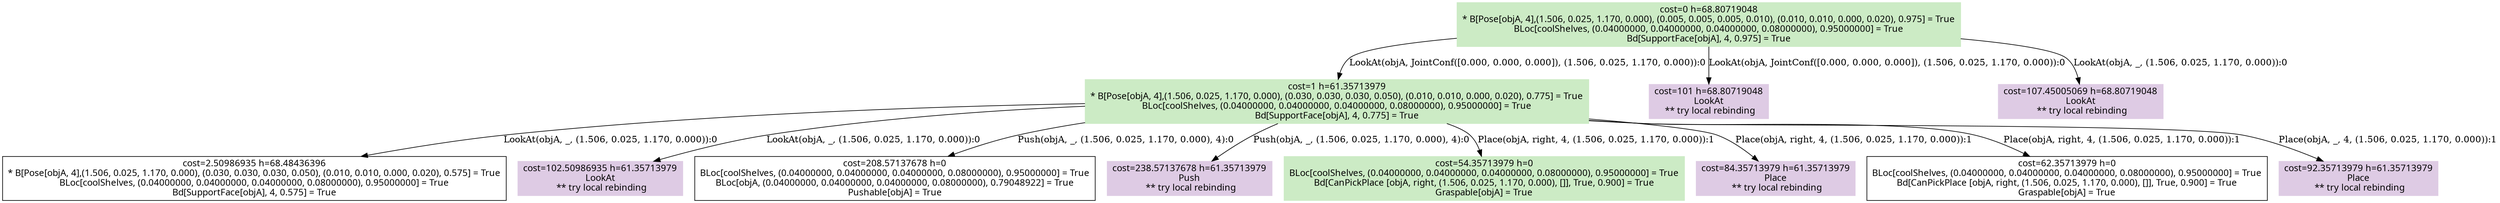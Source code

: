 digraph G {
    ordering=out;
    node [fontname=HelveticaBold];
    "342" [shape=box, style=filled, colorscheme=pastel16, color=2, label="cost=0 h=68.80719048\n* B[Pose[objA, 4],(1.506, 0.025, 1.170, 0.000), (0.005, 0.005, 0.005, 0.010), (0.010, 0.010, 0.000, 0.020), 0.975] = True\nBLoc[coolShelves, (0.04000000, 0.04000000, 0.04000000, 0.08000000), 0.95000000] = True\nBd[SupportFace[objA], 4, 0.975] = True\n"];
    "342" [shape=box, label="cost=0 h=68.80719048\n* B[Pose[objA, 4],(1.506, 0.025, 1.170, 0.000), (0.005, 0.005, 0.005, 0.010), (0.010, 0.010, 0.000, 0.020), 0.975] = True\nBLoc[coolShelves, (0.04000000, 0.04000000, 0.04000000, 0.08000000), 0.95000000] = True\nBd[SupportFace[objA], 4, 0.975] = True\n"];
    "426" [shape=box, label="cost=1 h=61.35713979\n* B[Pose[objA, 4],(1.506, 0.025, 1.170, 0.000), (0.030, 0.030, 0.030, 0.050), (0.010, 0.010, 0.000, 0.020), 0.775] = True\nBLoc[coolShelves, (0.04000000, 0.04000000, 0.04000000, 0.08000000), 0.95000000] = True\nBd[SupportFace[objA], 4, 0.775] = True\n"];
    "342" -> "426"[label="LookAt(objA, JointConf([0.000, 0.000, 0.000]), (1.506, 0.025, 1.170, 0.000)):0"];
    "342" [shape=box, label="cost=0 h=68.80719048\n* B[Pose[objA, 4],(1.506, 0.025, 1.170, 0.000), (0.005, 0.005, 0.005, 0.010), (0.010, 0.010, 0.000, 0.020), 0.975] = True\nBLoc[coolShelves, (0.04000000, 0.04000000, 0.04000000, 0.08000000), 0.95000000] = True\nBd[SupportFace[objA], 4, 0.975] = True\n"];
    "427" [shape=box, style=filled, colorscheme=pastel16, color=4, label="cost=101 h=68.80719048\nLookAt\n ** try local rebinding"];
    "342" -> "427"[label="LookAt(objA, JointConf([0.000, 0.000, 0.000]), (1.506, 0.025, 1.170, 0.000)):0"];
    "342" [shape=box, label="cost=0 h=68.80719048\n* B[Pose[objA, 4],(1.506, 0.025, 1.170, 0.000), (0.005, 0.005, 0.005, 0.010), (0.010, 0.010, 0.000, 0.020), 0.975] = True\nBLoc[coolShelves, (0.04000000, 0.04000000, 0.04000000, 0.08000000), 0.95000000] = True\nBd[SupportFace[objA], 4, 0.975] = True\n"];
    "429" [shape=box, style=filled, colorscheme=pastel16, color=4, label="cost=107.45005069 h=68.80719048\nLookAt\n ** try local rebinding"];
    "342" -> "429"[label="LookAt(objA, _, (1.506, 0.025, 1.170, 0.000)):0"];
    "426" [shape=box, style=filled, colorscheme=pastel16, color=2, label="cost=1 h=61.35713979\n* B[Pose[objA, 4],(1.506, 0.025, 1.170, 0.000), (0.030, 0.030, 0.030, 0.050), (0.010, 0.010, 0.000, 0.020), 0.775] = True\nBLoc[coolShelves, (0.04000000, 0.04000000, 0.04000000, 0.08000000), 0.95000000] = True\nBd[SupportFace[objA], 4, 0.775] = True\n"];
    "426" [shape=box, label="cost=1 h=61.35713979\n* B[Pose[objA, 4],(1.506, 0.025, 1.170, 0.000), (0.030, 0.030, 0.030, 0.050), (0.010, 0.010, 0.000, 0.020), 0.775] = True\nBLoc[coolShelves, (0.04000000, 0.04000000, 0.04000000, 0.08000000), 0.95000000] = True\nBd[SupportFace[objA], 4, 0.775] = True\n"];
    "430" [shape=box, label="cost=2.50986935 h=68.48436396\n* B[Pose[objA, 4],(1.506, 0.025, 1.170, 0.000), (0.030, 0.030, 0.030, 0.050), (0.010, 0.010, 0.000, 0.020), 0.575] = True\nBLoc[coolShelves, (0.04000000, 0.04000000, 0.04000000, 0.08000000), 0.95000000] = True\nBd[SupportFace[objA], 4, 0.575] = True\n"];
    "426" -> "430"[label="LookAt(objA, _, (1.506, 0.025, 1.170, 0.000)):0"];
    "426" [shape=box, label="cost=1 h=61.35713979\n* B[Pose[objA, 4],(1.506, 0.025, 1.170, 0.000), (0.030, 0.030, 0.030, 0.050), (0.010, 0.010, 0.000, 0.020), 0.775] = True\nBLoc[coolShelves, (0.04000000, 0.04000000, 0.04000000, 0.08000000), 0.95000000] = True\nBd[SupportFace[objA], 4, 0.775] = True\n"];
    "431" [shape=box, style=filled, colorscheme=pastel16, color=4, label="cost=102.50986935 h=61.35713979\nLookAt\n ** try local rebinding"];
    "426" -> "431"[label="LookAt(objA, _, (1.506, 0.025, 1.170, 0.000)):0"];
    "426" [shape=box, label="cost=1 h=61.35713979\n* B[Pose[objA, 4],(1.506, 0.025, 1.170, 0.000), (0.030, 0.030, 0.030, 0.050), (0.010, 0.010, 0.000, 0.020), 0.775] = True\nBLoc[coolShelves, (0.04000000, 0.04000000, 0.04000000, 0.08000000), 0.95000000] = True\nBd[SupportFace[objA], 4, 0.775] = True\n"];
    "432" [shape=box, label="cost=208.57137678 h=0\nBLoc[coolShelves, (0.04000000, 0.04000000, 0.04000000, 0.08000000), 0.95000000] = True\nBLoc[objA, (0.04000000, 0.04000000, 0.04000000, 0.08000000), 0.79048922] = True\nPushable[objA] = True\n"];
    "426" -> "432"[label="Push(objA, _, (1.506, 0.025, 1.170, 0.000), 4):0"];
    "426" [shape=box, label="cost=1 h=61.35713979\n* B[Pose[objA, 4],(1.506, 0.025, 1.170, 0.000), (0.030, 0.030, 0.030, 0.050), (0.010, 0.010, 0.000, 0.020), 0.775] = True\nBLoc[coolShelves, (0.04000000, 0.04000000, 0.04000000, 0.08000000), 0.95000000] = True\nBd[SupportFace[objA], 4, 0.775] = True\n"];
    "435" [shape=box, style=filled, colorscheme=pastel16, color=4, label="cost=238.57137678 h=61.35713979\nPush\n ** try local rebinding"];
    "426" -> "435"[label="Push(objA, _, (1.506, 0.025, 1.170, 0.000), 4):0"];
    "426" [shape=box, label="cost=1 h=61.35713979\n* B[Pose[objA, 4],(1.506, 0.025, 1.170, 0.000), (0.030, 0.030, 0.030, 0.050), (0.010, 0.010, 0.000, 0.020), 0.775] = True\nBLoc[coolShelves, (0.04000000, 0.04000000, 0.04000000, 0.08000000), 0.95000000] = True\nBd[SupportFace[objA], 4, 0.775] = True\n"];
    "436" [shape=box, label="cost=54.35713979 h=0\nBLoc[coolShelves, (0.04000000, 0.04000000, 0.04000000, 0.08000000), 0.95000000] = True\nBd[CanPickPlace [objA, right, (1.506, 0.025, 1.170, 0.000), []], True, 0.900] = True\nGraspable[objA] = True\n"];
    "426" -> "436"[label="Place(objA, right, 4, (1.506, 0.025, 1.170, 0.000)):1"];
    "426" [shape=box, label="cost=1 h=61.35713979\n* B[Pose[objA, 4],(1.506, 0.025, 1.170, 0.000), (0.030, 0.030, 0.030, 0.050), (0.010, 0.010, 0.000, 0.020), 0.775] = True\nBLoc[coolShelves, (0.04000000, 0.04000000, 0.04000000, 0.08000000), 0.95000000] = True\nBd[SupportFace[objA], 4, 0.775] = True\n"];
    "437" [shape=box, style=filled, colorscheme=pastel16, color=4, label="cost=84.35713979 h=61.35713979\nPlace\n ** try local rebinding"];
    "426" -> "437"[label="Place(objA, right, 4, (1.506, 0.025, 1.170, 0.000)):1"];
    "426" [shape=box, label="cost=1 h=61.35713979\n* B[Pose[objA, 4],(1.506, 0.025, 1.170, 0.000), (0.030, 0.030, 0.030, 0.050), (0.010, 0.010, 0.000, 0.020), 0.775] = True\nBLoc[coolShelves, (0.04000000, 0.04000000, 0.04000000, 0.08000000), 0.95000000] = True\nBd[SupportFace[objA], 4, 0.775] = True\n"];
    "438" [shape=box, label="cost=62.35713979 h=0\nBLoc[coolShelves, (0.04000000, 0.04000000, 0.04000000, 0.08000000), 0.95000000] = True\nBd[CanPickPlace [objA, right, (1.506, 0.025, 1.170, 0.000), []], True, 0.900] = True\nGraspable[objA] = True\n"];
    "426" -> "438"[label="Place(objA, right, 4, (1.506, 0.025, 1.170, 0.000)):1"];
    "426" [shape=box, label="cost=1 h=61.35713979\n* B[Pose[objA, 4],(1.506, 0.025, 1.170, 0.000), (0.030, 0.030, 0.030, 0.050), (0.010, 0.010, 0.000, 0.020), 0.775] = True\nBLoc[coolShelves, (0.04000000, 0.04000000, 0.04000000, 0.08000000), 0.95000000] = True\nBd[SupportFace[objA], 4, 0.775] = True\n"];
    "440" [shape=box, style=filled, colorscheme=pastel16, color=4, label="cost=92.35713979 h=61.35713979\nPlace\n ** try local rebinding"];
    "426" -> "440"[label="Place(objA, _, 4, (1.506, 0.025, 1.170, 0.000)):1"];
    "436" [shape=box, style=filled, colorscheme=pastel16, color=2, label="cost=54.35713979 h=0\nBLoc[coolShelves, (0.04000000, 0.04000000, 0.04000000, 0.08000000), 0.95000000] = True\nBd[CanPickPlace [objA, right, (1.506, 0.025, 1.170, 0.000), []], True, 0.900] = True\nGraspable[objA] = True\n"];
    "342" [shape=box, style=filled, colorscheme=pastel16,color=3];
    "426" [shape=box, style=filled, colorscheme=pastel16,color=3];
    "436" [shape=box, style=filled, colorscheme=pastel16,color=3];
}
